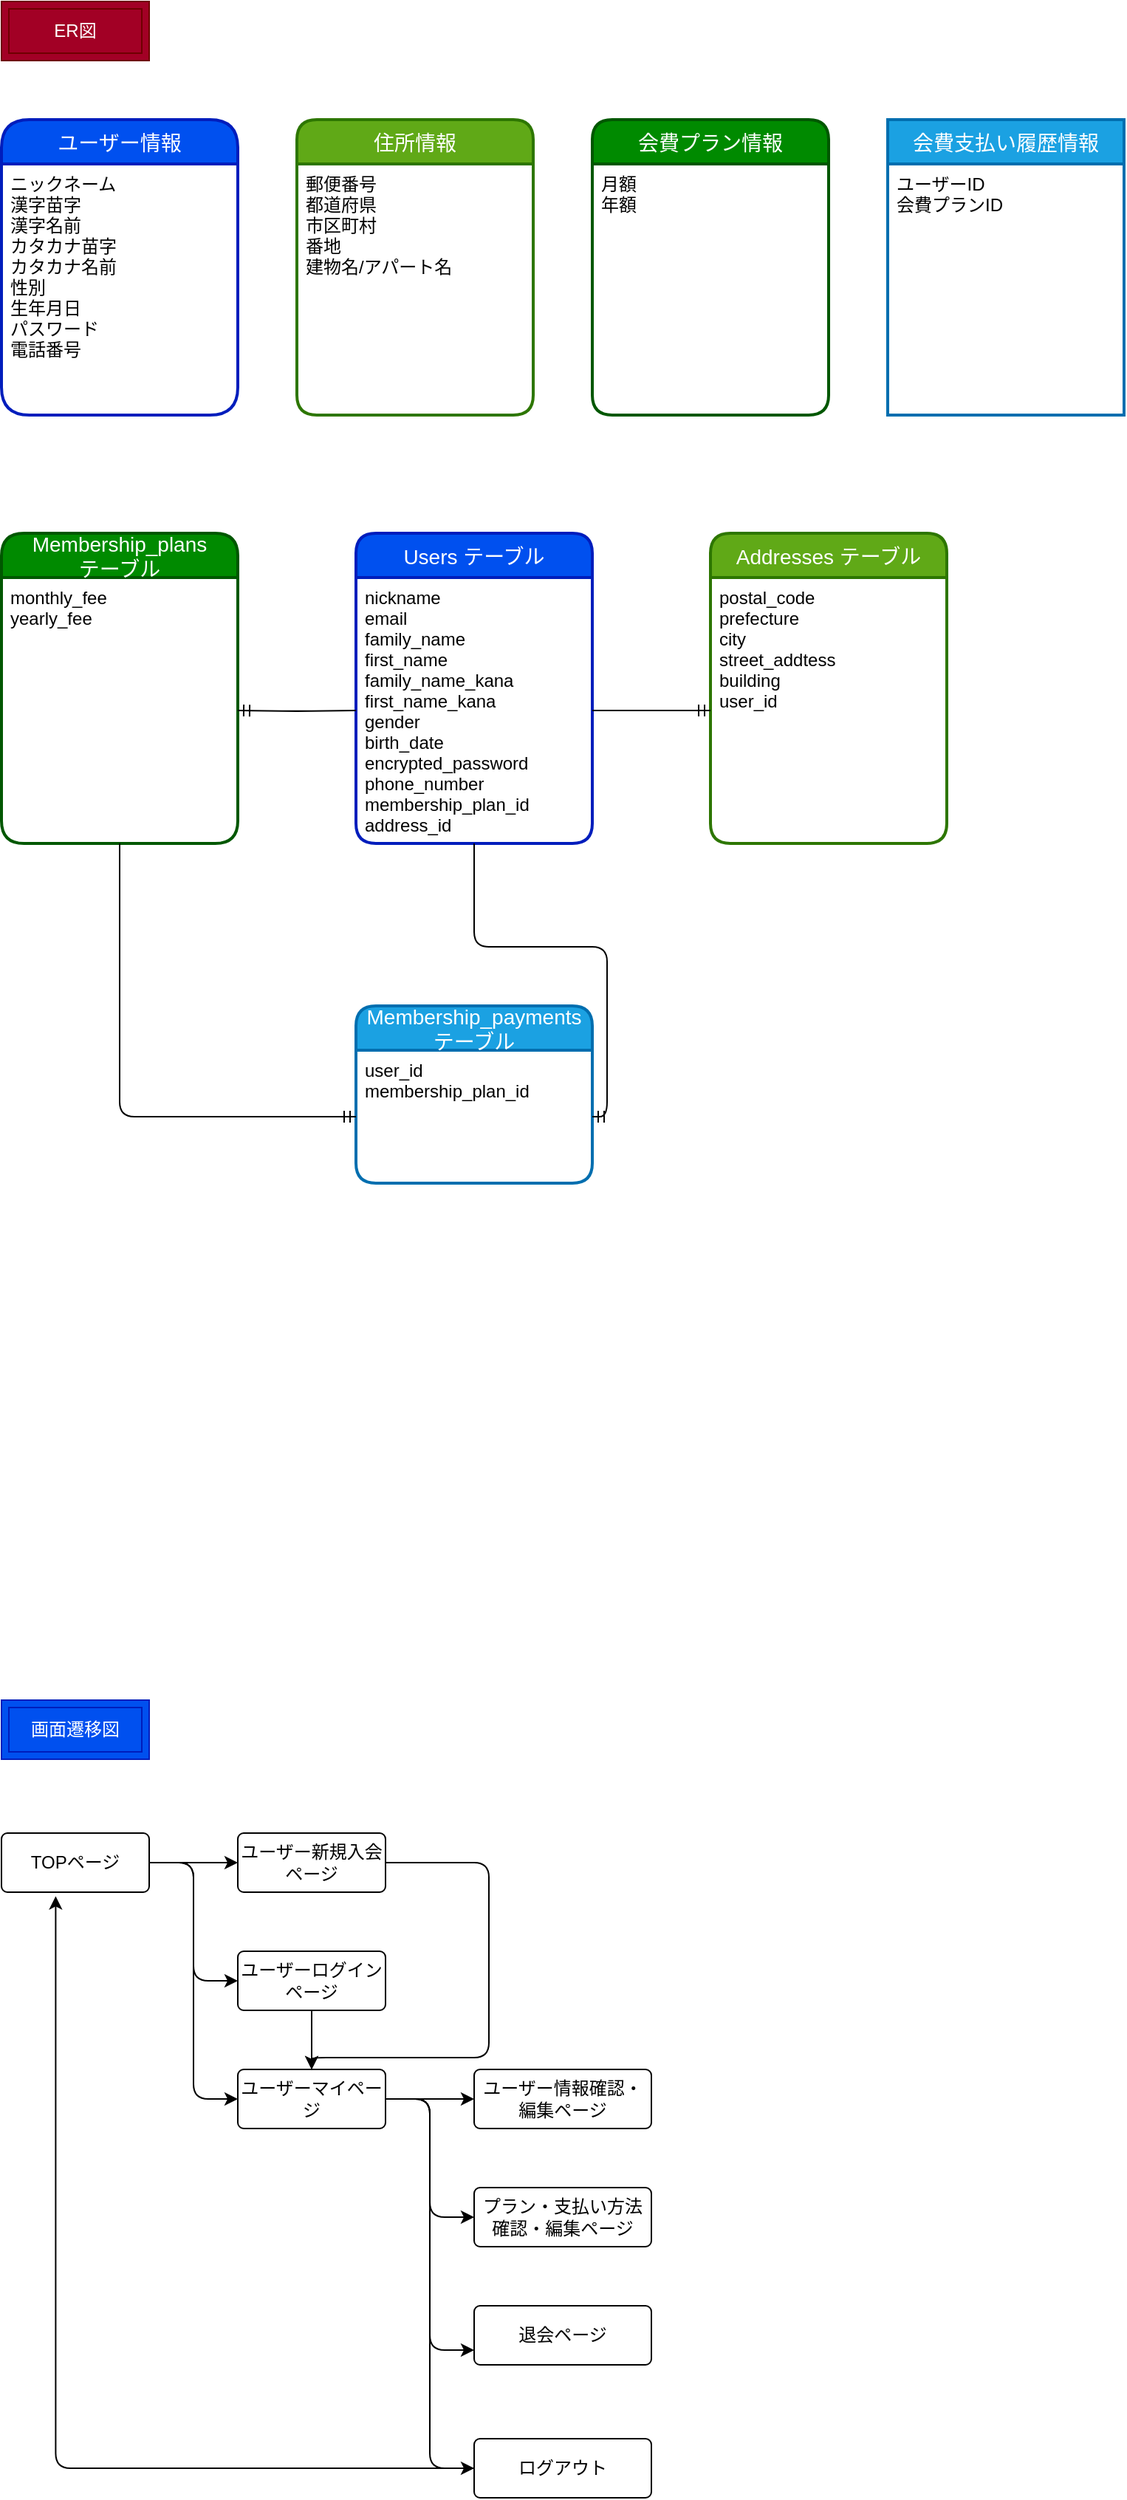 <mxfile>
    <diagram id="8muSIaTEP3tzejee536z" name="ページ1">
        <mxGraphModel dx="946" dy="392" grid="1" gridSize="10" guides="1" tooltips="1" connect="1" arrows="1" fold="1" page="1" pageScale="1" pageWidth="827" pageHeight="1169" math="0" shadow="0">
            <root>
                <mxCell id="0"/>
                <mxCell id="1" parent="0"/>
                <mxCell id="74" value="住所情報" style="swimlane;childLayout=stackLayout;horizontal=1;startSize=30;horizontalStack=0;rounded=1;fontSize=14;fontStyle=0;strokeWidth=2;resizeParent=0;resizeLast=1;shadow=0;dashed=0;align=center;fillColor=#60a917;fontColor=#ffffff;strokeColor=#2D7600;" parent="1" vertex="1">
                    <mxGeometry x="240" y="120" width="160" height="200" as="geometry"/>
                </mxCell>
                <mxCell id="75" value="郵便番号&#10;都道府県&#10;市区町村&#10;番地&#10;建物名/アパート名&#10;" style="align=left;strokeColor=none;fillColor=none;spacingLeft=4;fontSize=12;verticalAlign=top;resizable=0;rotatable=0;part=1;" parent="74" vertex="1">
                    <mxGeometry y="30" width="160" height="170" as="geometry"/>
                </mxCell>
                <mxCell id="76" value="ユーザー情報" style="swimlane;childLayout=stackLayout;horizontal=1;startSize=30;horizontalStack=0;rounded=1;fontSize=14;fontStyle=0;strokeWidth=2;resizeParent=0;resizeLast=1;shadow=0;dashed=0;align=center;fillColor=#0050ef;fontColor=#ffffff;strokeColor=#001DBC;arcSize=21;" parent="1" vertex="1">
                    <mxGeometry x="40" y="120" width="160" height="200" as="geometry"/>
                </mxCell>
                <mxCell id="77" value="ニックネーム&#10;漢字苗字&#10;漢字名前&#10;カタカナ苗字&#10;カタカナ名前&#10;性別&#10;生年月日&#10;パスワード&#10;電話番号&#10;" style="align=left;strokeColor=none;fillColor=none;spacingLeft=4;fontSize=12;verticalAlign=top;resizable=0;rotatable=0;part=1;" parent="76" vertex="1">
                    <mxGeometry y="30" width="160" height="170" as="geometry"/>
                </mxCell>
                <mxCell id="78" value="会費プラン情報" style="swimlane;childLayout=stackLayout;horizontal=1;startSize=30;horizontalStack=0;rounded=1;fontSize=14;fontStyle=0;strokeWidth=2;resizeParent=0;resizeLast=1;shadow=0;dashed=0;align=center;fillColor=#008a00;fontColor=#ffffff;strokeColor=#005700;" parent="1" vertex="1">
                    <mxGeometry x="440" y="120" width="160" height="200" as="geometry"/>
                </mxCell>
                <mxCell id="79" value="月額&#10;年額" style="align=left;strokeColor=none;fillColor=none;spacingLeft=4;fontSize=12;verticalAlign=top;resizable=0;rotatable=0;part=1;" parent="78" vertex="1">
                    <mxGeometry y="30" width="160" height="170" as="geometry"/>
                </mxCell>
                <mxCell id="80" value="会費支払い履歴情報" style="swimlane;childLayout=stackLayout;horizontal=1;startSize=30;horizontalStack=0;rounded=1;fontSize=14;fontStyle=0;strokeWidth=2;resizeParent=0;resizeLast=1;shadow=0;dashed=0;align=center;fillColor=#1ba1e2;fontColor=#ffffff;strokeColor=#006EAF;arcSize=0;" parent="1" vertex="1">
                    <mxGeometry x="640" y="120" width="160" height="200" as="geometry"/>
                </mxCell>
                <mxCell id="81" value="ユーザーID&#10;会費プランID" style="align=left;strokeColor=none;fillColor=none;spacingLeft=4;fontSize=12;verticalAlign=top;resizable=0;rotatable=0;part=1;" parent="80" vertex="1">
                    <mxGeometry y="30" width="160" height="170" as="geometry"/>
                </mxCell>
                <mxCell id="82" value="Users テーブル" style="swimlane;childLayout=stackLayout;horizontal=1;startSize=30;horizontalStack=0;rounded=1;fontSize=14;fontStyle=0;strokeWidth=2;resizeParent=0;resizeLast=1;shadow=0;dashed=0;align=center;fillColor=#0050ef;fontColor=#ffffff;strokeColor=#001DBC;" parent="1" vertex="1">
                    <mxGeometry x="280" y="400" width="160" height="210" as="geometry"/>
                </mxCell>
                <mxCell id="83" value="nickname&#10;email&#10;family_name&#10;first_name&#10;family_name_kana&#10;first_name_kana&#10;gender&#10;birth_date&#10;encrypted_password&#10;phone_number&#10;membership_plan_id&#10;address_id" style="align=left;strokeColor=none;fillColor=none;spacingLeft=4;fontSize=12;verticalAlign=top;resizable=0;rotatable=0;part=1;" parent="82" vertex="1">
                    <mxGeometry y="30" width="160" height="180" as="geometry"/>
                </mxCell>
                <mxCell id="84" value="Addresses テーブル" style="swimlane;childLayout=stackLayout;horizontal=1;startSize=30;horizontalStack=0;rounded=1;fontSize=14;fontStyle=0;strokeWidth=2;resizeParent=0;resizeLast=1;shadow=0;dashed=0;align=center;fillColor=#60a917;fontColor=#ffffff;strokeColor=#2D7600;" parent="1" vertex="1">
                    <mxGeometry x="520" y="400" width="160" height="210" as="geometry"/>
                </mxCell>
                <mxCell id="85" value="postal_code&#10;prefecture&#10;city&#10;street_addtess&#10;building&#10;user_id&#10;" style="align=left;strokeColor=none;fillColor=none;spacingLeft=4;fontSize=12;verticalAlign=top;resizable=0;rotatable=0;part=1;" parent="84" vertex="1">
                    <mxGeometry y="30" width="160" height="180" as="geometry"/>
                </mxCell>
                <mxCell id="86" value="Membership_plans&#10;テーブル" style="swimlane;childLayout=stackLayout;horizontal=1;startSize=30;horizontalStack=0;rounded=1;fontSize=14;fontStyle=0;strokeWidth=2;resizeParent=0;resizeLast=1;shadow=0;dashed=0;align=center;fillColor=#008a00;fontColor=#ffffff;strokeColor=#005700;arcSize=17;" parent="1" vertex="1">
                    <mxGeometry x="40" y="400" width="160" height="210" as="geometry"/>
                </mxCell>
                <mxCell id="87" value="monthly_fee&#10;yearly_fee" style="align=left;strokeColor=none;fillColor=none;spacingLeft=4;fontSize=12;verticalAlign=top;resizable=0;rotatable=0;part=1;" parent="86" vertex="1">
                    <mxGeometry y="30" width="160" height="180" as="geometry"/>
                </mxCell>
                <mxCell id="88" value="Membership_payments &#10;テーブル" style="swimlane;childLayout=stackLayout;horizontal=1;startSize=30;horizontalStack=0;rounded=1;fontSize=14;fontStyle=0;strokeWidth=2;resizeParent=0;resizeLast=1;shadow=0;dashed=0;align=center;fillColor=#1ba1e2;fontColor=#ffffff;strokeColor=#006EAF;" parent="1" vertex="1">
                    <mxGeometry x="280" y="720" width="160" height="120" as="geometry"/>
                </mxCell>
                <mxCell id="89" value="user_id&#10;membership_plan_id" style="align=left;strokeColor=none;fillColor=none;spacingLeft=4;fontSize=12;verticalAlign=top;resizable=0;rotatable=0;part=1;" parent="88" vertex="1">
                    <mxGeometry y="30" width="160" height="90" as="geometry"/>
                </mxCell>
                <mxCell id="93" style="edgeStyle=orthogonalEdgeStyle;html=1;exitX=1;exitY=0.5;exitDx=0;exitDy=0;entryX=0;entryY=0.5;entryDx=0;entryDy=0;" parent="1" source="96" target="98" edge="1">
                    <mxGeometry relative="1" as="geometry"/>
                </mxCell>
                <mxCell id="94" style="edgeStyle=orthogonalEdgeStyle;html=1;exitX=1;exitY=0.5;exitDx=0;exitDy=0;entryX=0;entryY=0.5;entryDx=0;entryDy=0;" parent="1" source="96" target="100" edge="1">
                    <mxGeometry relative="1" as="geometry"/>
                </mxCell>
                <mxCell id="95" style="edgeStyle=orthogonalEdgeStyle;html=1;exitX=1;exitY=0.5;exitDx=0;exitDy=0;entryX=0;entryY=0.5;entryDx=0;entryDy=0;" parent="1" source="96" target="105" edge="1">
                    <mxGeometry relative="1" as="geometry"/>
                </mxCell>
                <mxCell id="96" value="TOPページ" style="rounded=1;arcSize=10;whiteSpace=wrap;html=1;align=center;" parent="1" vertex="1">
                    <mxGeometry x="40" y="1280" width="100" height="40" as="geometry"/>
                </mxCell>
                <mxCell id="97" style="edgeStyle=orthogonalEdgeStyle;html=1;exitX=1;exitY=0.5;exitDx=0;exitDy=0;entryX=0.5;entryY=0;entryDx=0;entryDy=0;" parent="1" source="98" target="105" edge="1">
                    <mxGeometry relative="1" as="geometry">
                        <mxPoint x="250" y="1432" as="targetPoint"/>
                        <Array as="points">
                            <mxPoint x="370" y="1300"/>
                            <mxPoint x="370" y="1432"/>
                            <mxPoint x="250" y="1432"/>
                        </Array>
                    </mxGeometry>
                </mxCell>
                <mxCell id="98" value="ユーザー新規入会ページ" style="rounded=1;arcSize=10;whiteSpace=wrap;html=1;align=center;" parent="1" vertex="1">
                    <mxGeometry x="200" y="1280" width="100" height="40" as="geometry"/>
                </mxCell>
                <mxCell id="99" style="edgeStyle=orthogonalEdgeStyle;html=1;entryX=0.5;entryY=0;entryDx=0;entryDy=0;" parent="1" source="100" target="105" edge="1">
                    <mxGeometry relative="1" as="geometry"/>
                </mxCell>
                <mxCell id="100" value="ユーザーログインページ" style="rounded=1;arcSize=10;whiteSpace=wrap;html=1;align=center;" parent="1" vertex="1">
                    <mxGeometry x="200" y="1360" width="100" height="40" as="geometry"/>
                </mxCell>
                <mxCell id="101" style="edgeStyle=orthogonalEdgeStyle;html=1;exitX=1;exitY=0.5;exitDx=0;exitDy=0;entryX=0;entryY=0.5;entryDx=0;entryDy=0;" parent="1" source="105" target="111" edge="1">
                    <mxGeometry relative="1" as="geometry"/>
                </mxCell>
                <mxCell id="102" style="edgeStyle=orthogonalEdgeStyle;html=1;exitX=1;exitY=0.5;exitDx=0;exitDy=0;entryX=0;entryY=0.5;entryDx=0;entryDy=0;" parent="1" source="105" target="106" edge="1">
                    <mxGeometry relative="1" as="geometry"/>
                </mxCell>
                <mxCell id="103" style="edgeStyle=orthogonalEdgeStyle;html=1;exitX=1;exitY=0.5;exitDx=0;exitDy=0;entryX=0;entryY=0.5;entryDx=0;entryDy=0;" parent="1" source="105" target="108" edge="1">
                    <mxGeometry relative="1" as="geometry"/>
                </mxCell>
                <mxCell id="104" style="edgeStyle=orthogonalEdgeStyle;html=1;exitX=1;exitY=0.5;exitDx=0;exitDy=0;entryX=0;entryY=0.75;entryDx=0;entryDy=0;" parent="1" source="105" target="109" edge="1">
                    <mxGeometry relative="1" as="geometry"/>
                </mxCell>
                <mxCell id="105" value="ユーザーマイページ" style="rounded=1;arcSize=10;whiteSpace=wrap;html=1;align=center;" parent="1" vertex="1">
                    <mxGeometry x="200" y="1440" width="100" height="40" as="geometry"/>
                </mxCell>
                <mxCell id="106" value="ユーザー情報確認・編集ページ" style="rounded=1;arcSize=10;whiteSpace=wrap;html=1;align=center;" parent="1" vertex="1">
                    <mxGeometry x="360" y="1440" width="120" height="40" as="geometry"/>
                </mxCell>
                <mxCell id="107" value="" style="edgeStyle=orthogonalEdgeStyle;fontSize=12;html=1;endArrow=ERmandOne;exitX=0.5;exitY=1;exitDx=0;exitDy=0;entryX=1;entryY=0.5;entryDx=0;entryDy=0;" parent="1" source="83" target="89" edge="1">
                    <mxGeometry width="100" height="100" relative="1" as="geometry">
                        <mxPoint x="510" y="750" as="sourcePoint"/>
                        <mxPoint x="610" y="650" as="targetPoint"/>
                    </mxGeometry>
                </mxCell>
                <mxCell id="108" value="プラン・支払い方法確認・編集ページ" style="rounded=1;arcSize=10;whiteSpace=wrap;html=1;align=center;" parent="1" vertex="1">
                    <mxGeometry x="360" y="1520" width="120" height="40" as="geometry"/>
                </mxCell>
                <mxCell id="109" value="退会ページ" style="rounded=1;arcSize=10;whiteSpace=wrap;html=1;align=center;" parent="1" vertex="1">
                    <mxGeometry x="360" y="1600" width="120" height="40" as="geometry"/>
                </mxCell>
                <mxCell id="110" style="edgeStyle=orthogonalEdgeStyle;html=1;entryX=0.367;entryY=1.068;entryDx=0;entryDy=0;entryPerimeter=0;" parent="1" source="111" target="96" edge="1">
                    <mxGeometry relative="1" as="geometry"/>
                </mxCell>
                <mxCell id="111" value="ログアウト" style="rounded=1;arcSize=10;whiteSpace=wrap;html=1;align=center;" parent="1" vertex="1">
                    <mxGeometry x="360" y="1690" width="120" height="40" as="geometry"/>
                </mxCell>
                <mxCell id="112" value="" style="endArrow=none;html=1;rounded=0;exitX=0;exitY=0.5;exitDx=0;exitDy=0;" parent="1" source="111" edge="1">
                    <mxGeometry relative="1" as="geometry">
                        <mxPoint x="370" y="1629" as="sourcePoint"/>
                        <mxPoint x="320" y="1710" as="targetPoint"/>
                    </mxGeometry>
                </mxCell>
                <mxCell id="113" value="画面遷移図" style="shape=ext;margin=3;double=1;whiteSpace=wrap;html=1;align=center;fillColor=#0050ef;fontColor=#ffffff;strokeColor=#001DBC;" parent="1" vertex="1">
                    <mxGeometry x="40" y="1190" width="100" height="40" as="geometry"/>
                </mxCell>
                <mxCell id="114" value="ER図" style="shape=ext;margin=3;double=1;whiteSpace=wrap;html=1;align=center;fillColor=#a20025;fontColor=#ffffff;strokeColor=#6F0000;" parent="1" vertex="1">
                    <mxGeometry x="40" y="40" width="100" height="40" as="geometry"/>
                </mxCell>
                <mxCell id="115" value="" style="edgeStyle=orthogonalEdgeStyle;fontSize=12;html=1;endArrow=ERmandOne;exitX=1;exitY=0.5;exitDx=0;exitDy=0;entryX=0;entryY=0.5;entryDx=0;entryDy=0;" edge="1" parent="1" source="83" target="85">
                    <mxGeometry width="100" height="100" relative="1" as="geometry">
                        <mxPoint x="420" y="585" as="sourcePoint"/>
                        <mxPoint x="500" y="740" as="targetPoint"/>
                    </mxGeometry>
                </mxCell>
                <mxCell id="116" value="" style="edgeStyle=orthogonalEdgeStyle;fontSize=12;html=1;endArrow=ERmandOne;entryX=1;entryY=0.5;entryDx=0;entryDy=0;" edge="1" parent="1" target="87">
                    <mxGeometry width="100" height="100" relative="1" as="geometry">
                        <mxPoint x="280" y="520" as="sourcePoint"/>
                        <mxPoint x="530" y="530" as="targetPoint"/>
                    </mxGeometry>
                </mxCell>
                <mxCell id="117" value="" style="edgeStyle=orthogonalEdgeStyle;fontSize=12;html=1;endArrow=ERmandOne;exitX=0.5;exitY=1;exitDx=0;exitDy=0;entryX=0;entryY=0.5;entryDx=0;entryDy=0;" edge="1" parent="1" source="87" target="89">
                    <mxGeometry width="100" height="100" relative="1" as="geometry">
                        <mxPoint x="370" y="620" as="sourcePoint"/>
                        <mxPoint x="450" y="805" as="targetPoint"/>
                    </mxGeometry>
                </mxCell>
            </root>
        </mxGraphModel>
    </diagram>
</mxfile>
